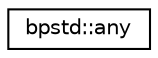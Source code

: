 digraph "Graphical Class Hierarchy"
{
 // LATEX_PDF_SIZE
  edge [fontname="Helvetica",fontsize="10",labelfontname="Helvetica",labelfontsize="10"];
  node [fontname="Helvetica",fontsize="10",shape=record];
  rankdir="LR";
  Node0 [label="bpstd::any",height=0.2,width=0.4,color="black", fillcolor="white", style="filled",URL="$d8/dbe/classbpstd_1_1any.html",tooltip="An object that can hold values of any type via type-erasure."];
}
